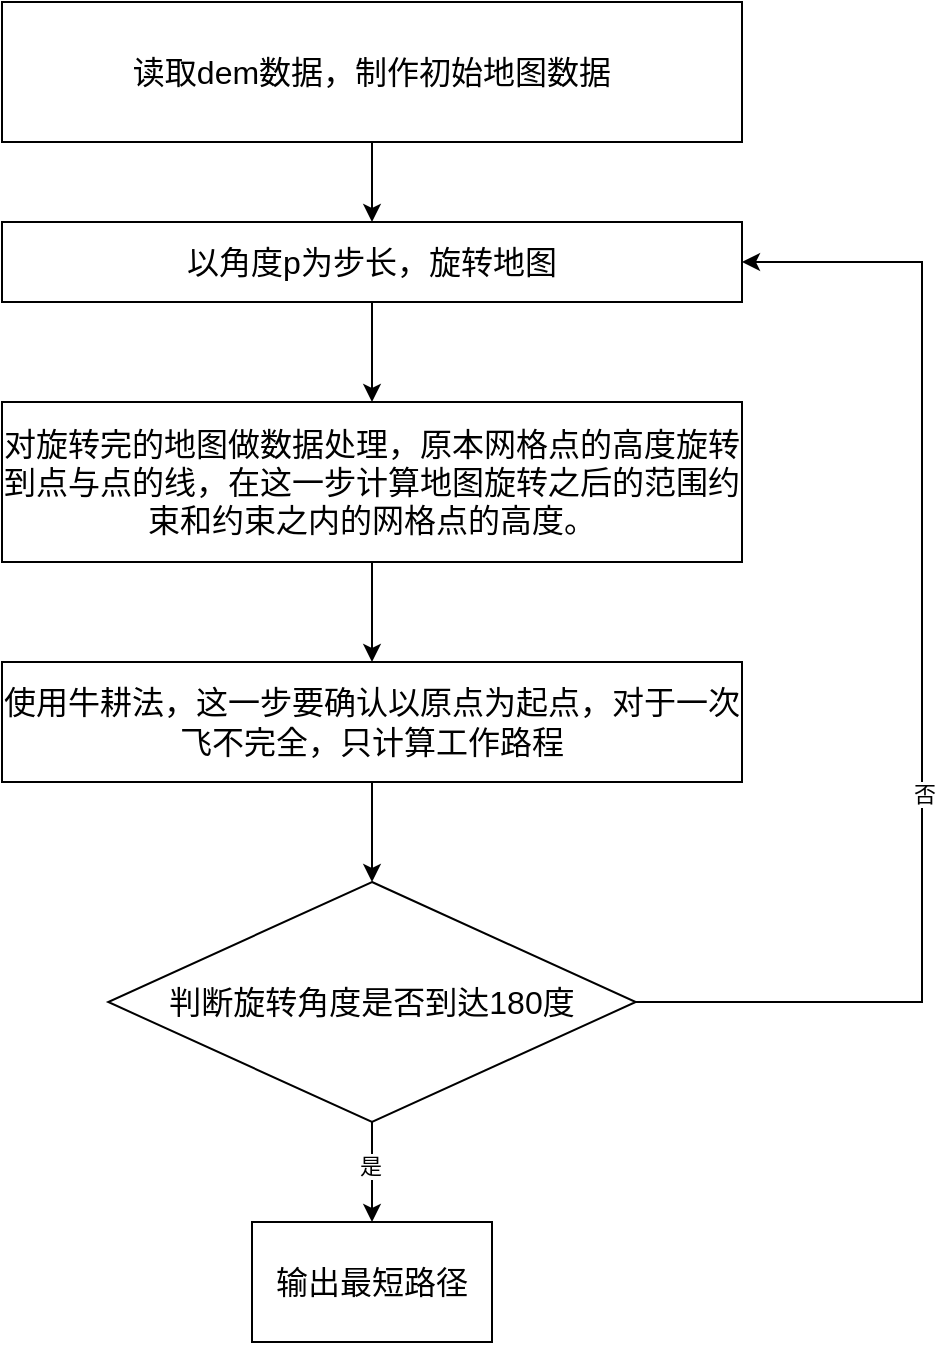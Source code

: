 <mxfile version="26.0.6">
  <diagram name="第 1 页" id="MoQwRR5U6C-U2B5KygU_">
    <mxGraphModel dx="1050" dy="538" grid="1" gridSize="10" guides="1" tooltips="1" connect="1" arrows="1" fold="1" page="1" pageScale="1" pageWidth="827" pageHeight="1169" math="0" shadow="0">
      <root>
        <mxCell id="0" />
        <mxCell id="1" parent="0" />
        <mxCell id="ni80edrDDqg6BsvQ1Z0_-8" value="" style="edgeStyle=orthogonalEdgeStyle;rounded=0;orthogonalLoop=1;jettySize=auto;html=1;" parent="1" source="ni80edrDDqg6BsvQ1Z0_-1" target="ni80edrDDqg6BsvQ1Z0_-2" edge="1">
          <mxGeometry relative="1" as="geometry" />
        </mxCell>
        <mxCell id="ni80edrDDqg6BsvQ1Z0_-1" value="&lt;div&gt;&lt;font style=&quot;font-size: 16px;&quot;&gt;读取dem数据，制作初始地图数据&lt;/font&gt;&lt;/div&gt;" style="rounded=0;whiteSpace=wrap;html=1;" parent="1" vertex="1">
          <mxGeometry x="180" y="110" width="370" height="70" as="geometry" />
        </mxCell>
        <mxCell id="ni80edrDDqg6BsvQ1Z0_-7" value="" style="edgeStyle=orthogonalEdgeStyle;rounded=0;orthogonalLoop=1;jettySize=auto;html=1;" parent="1" source="ni80edrDDqg6BsvQ1Z0_-2" target="ni80edrDDqg6BsvQ1Z0_-3" edge="1">
          <mxGeometry relative="1" as="geometry" />
        </mxCell>
        <mxCell id="ni80edrDDqg6BsvQ1Z0_-2" value="&lt;font style=&quot;font-size: 16px;&quot;&gt;以角度p为步长，旋转地图&lt;/font&gt;" style="rounded=0;whiteSpace=wrap;html=1;" parent="1" vertex="1">
          <mxGeometry x="180" y="220" width="370" height="40" as="geometry" />
        </mxCell>
        <mxCell id="ni80edrDDqg6BsvQ1Z0_-6" value="" style="edgeStyle=orthogonalEdgeStyle;rounded=0;orthogonalLoop=1;jettySize=auto;html=1;" parent="1" source="ni80edrDDqg6BsvQ1Z0_-3" target="ni80edrDDqg6BsvQ1Z0_-4" edge="1">
          <mxGeometry relative="1" as="geometry" />
        </mxCell>
        <mxCell id="ni80edrDDqg6BsvQ1Z0_-3" value="&lt;font style=&quot;font-size: 16px;&quot;&gt;对旋转完的地图做数据处理，原本网格点的高度旋转到点与点的线，在这一步计算地图旋转之后的范围约束和约束之内的网格点的高度。&lt;/font&gt;" style="rounded=0;whiteSpace=wrap;html=1;" parent="1" vertex="1">
          <mxGeometry x="180" y="310" width="370" height="80" as="geometry" />
        </mxCell>
        <mxCell id="ni80edrDDqg6BsvQ1Z0_-9" value="" style="edgeStyle=orthogonalEdgeStyle;rounded=0;orthogonalLoop=1;jettySize=auto;html=1;entryX=0.5;entryY=0;entryDx=0;entryDy=0;" parent="1" source="ni80edrDDqg6BsvQ1Z0_-4" target="ni80edrDDqg6BsvQ1Z0_-10" edge="1">
          <mxGeometry relative="1" as="geometry">
            <mxPoint x="365" y="540" as="targetPoint" />
          </mxGeometry>
        </mxCell>
        <mxCell id="ni80edrDDqg6BsvQ1Z0_-4" value="&lt;font style=&quot;font-size: 16px;&quot;&gt;使用牛耕法，这一步要确认以原点为起点，对于一次飞不完全，只计算工作路程&lt;/font&gt;" style="rounded=0;whiteSpace=wrap;html=1;" parent="1" vertex="1">
          <mxGeometry x="180" y="440" width="370" height="60" as="geometry" />
        </mxCell>
        <mxCell id="ni80edrDDqg6BsvQ1Z0_-11" style="edgeStyle=orthogonalEdgeStyle;rounded=0;orthogonalLoop=1;jettySize=auto;html=1;entryX=1;entryY=0.5;entryDx=0;entryDy=0;exitX=1;exitY=0.5;exitDx=0;exitDy=0;" parent="1" source="ni80edrDDqg6BsvQ1Z0_-10" target="ni80edrDDqg6BsvQ1Z0_-2" edge="1">
          <mxGeometry relative="1" as="geometry">
            <Array as="points">
              <mxPoint x="640" y="610" />
              <mxPoint x="640" y="240" />
            </Array>
          </mxGeometry>
        </mxCell>
        <mxCell id="ni80edrDDqg6BsvQ1Z0_-12" value="&lt;div&gt;否&lt;/div&gt;" style="edgeLabel;html=1;align=center;verticalAlign=middle;resizable=0;points=[];" parent="ni80edrDDqg6BsvQ1Z0_-11" vertex="1" connectable="0">
          <mxGeometry x="-0.179" y="-1" relative="1" as="geometry">
            <mxPoint as="offset" />
          </mxGeometry>
        </mxCell>
        <mxCell id="ni80edrDDqg6BsvQ1Z0_-14" value="" style="edgeStyle=orthogonalEdgeStyle;rounded=0;orthogonalLoop=1;jettySize=auto;html=1;" parent="1" source="ni80edrDDqg6BsvQ1Z0_-10" target="ni80edrDDqg6BsvQ1Z0_-13" edge="1">
          <mxGeometry relative="1" as="geometry" />
        </mxCell>
        <mxCell id="ni80edrDDqg6BsvQ1Z0_-15" value="是" style="edgeLabel;html=1;align=center;verticalAlign=middle;resizable=0;points=[];" parent="ni80edrDDqg6BsvQ1Z0_-14" vertex="1" connectable="0">
          <mxGeometry x="-0.126" y="-1" relative="1" as="geometry">
            <mxPoint as="offset" />
          </mxGeometry>
        </mxCell>
        <mxCell id="ni80edrDDqg6BsvQ1Z0_-10" value="&lt;font style=&quot;font-size: 16px;&quot;&gt;判断旋转角度是否到达180度&lt;/font&gt;" style="rhombus;whiteSpace=wrap;html=1;" parent="1" vertex="1">
          <mxGeometry x="233.13" y="550" width="263.75" height="120" as="geometry" />
        </mxCell>
        <mxCell id="ni80edrDDqg6BsvQ1Z0_-13" value="&lt;font style=&quot;font-size: 16px;&quot;&gt;输出最短路径&lt;/font&gt;" style="whiteSpace=wrap;html=1;" parent="1" vertex="1">
          <mxGeometry x="305" y="720" width="120" height="60" as="geometry" />
        </mxCell>
      </root>
    </mxGraphModel>
  </diagram>
</mxfile>
